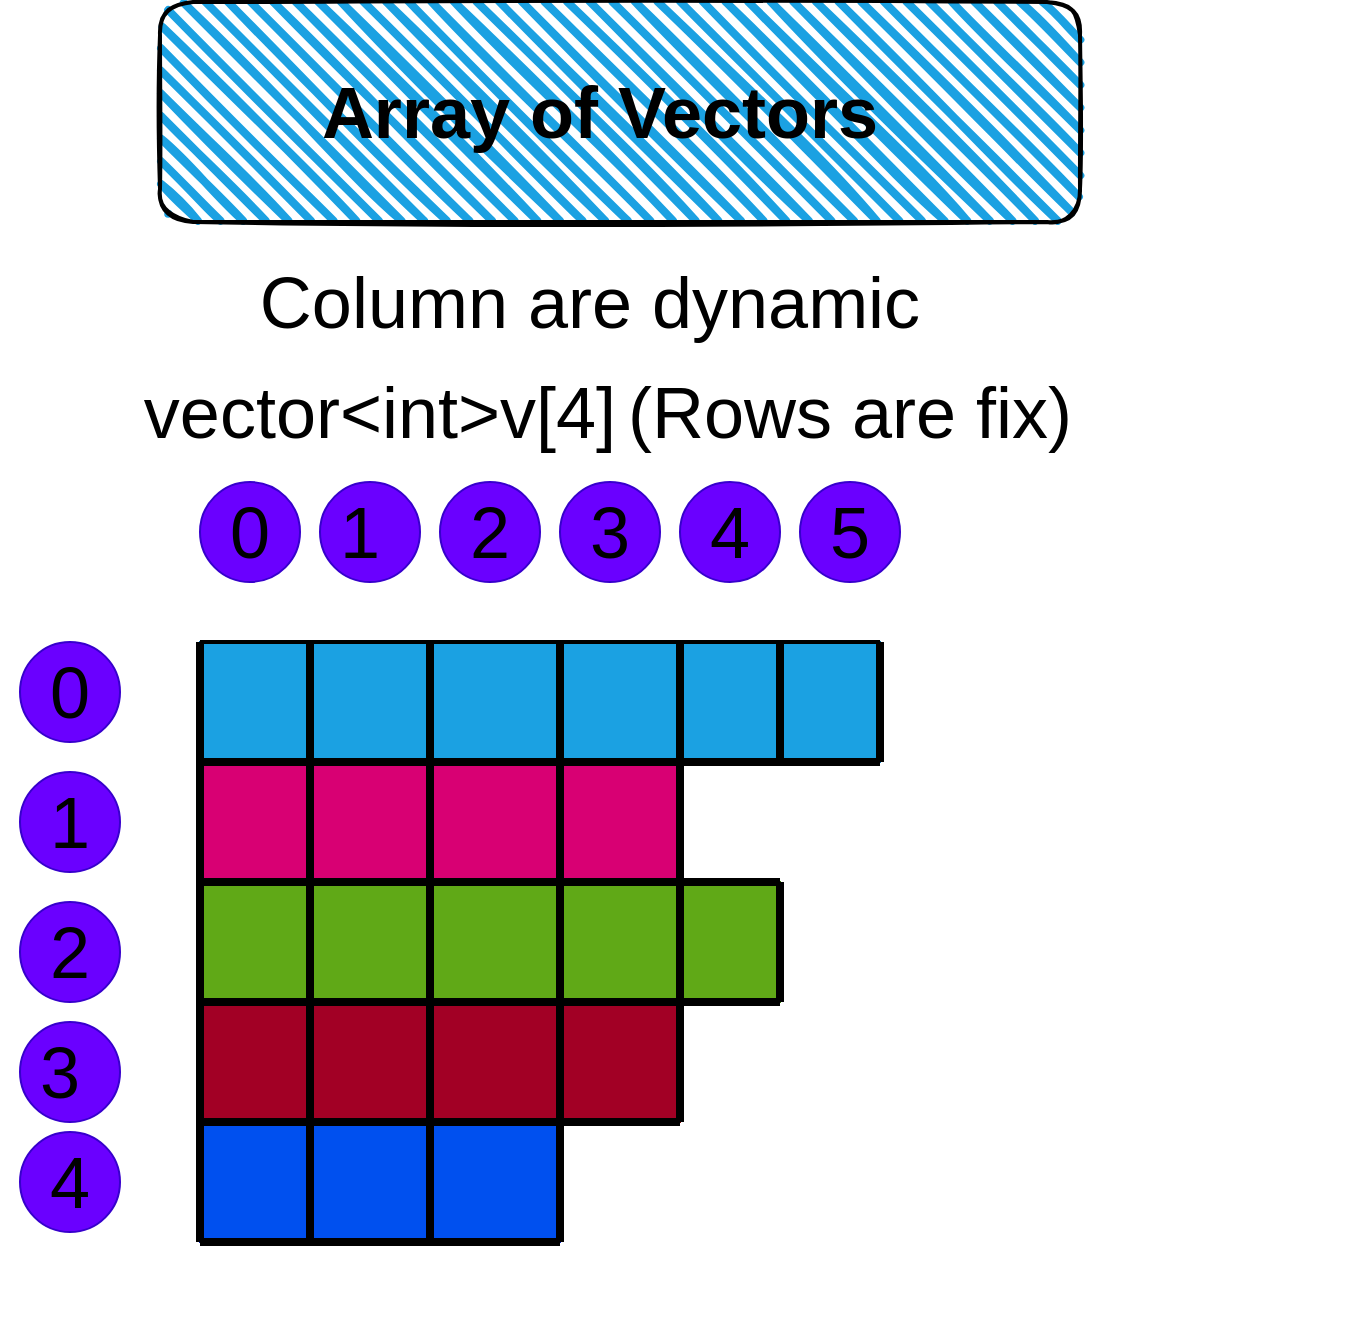 <mxfile>
    <diagram id="gx7oyg7Q-B_4NiucgGsZ" name="Page-1">
        <mxGraphModel dx="709" dy="1513" grid="1" gridSize="10" guides="1" tooltips="1" connect="1" arrows="1" fold="1" page="1" pageScale="1" pageWidth="850" pageHeight="1100" math="0" shadow="0">
            <root>
                <mxCell id="0"/>
                <mxCell id="1" parent="0"/>
                <mxCell id="2" value="" style="rounded=0;whiteSpace=wrap;html=1;fillColor=#1ba1e2;fontColor=#ffffff;strokeColor=#006EAF;" vertex="1" parent="1">
                    <mxGeometry x="120" y="80" width="340" height="60" as="geometry"/>
                </mxCell>
                <mxCell id="3" value="" style="rounded=0;whiteSpace=wrap;html=1;fillColor=#d80073;fontColor=#ffffff;strokeColor=#A50040;" vertex="1" parent="1">
                    <mxGeometry x="120" y="140" width="240" height="60" as="geometry"/>
                </mxCell>
                <mxCell id="4" value="" style="rounded=0;whiteSpace=wrap;html=1;fillColor=#60a917;fontColor=#ffffff;strokeColor=#2D7600;" vertex="1" parent="1">
                    <mxGeometry x="120" y="200" width="290" height="60" as="geometry"/>
                </mxCell>
                <mxCell id="5" value="" style="rounded=0;whiteSpace=wrap;html=1;fillColor=#a20025;fontColor=#ffffff;strokeColor=#6F0000;" vertex="1" parent="1">
                    <mxGeometry x="120" y="260" width="240" height="60" as="geometry"/>
                </mxCell>
                <mxCell id="6" value="" style="rounded=0;whiteSpace=wrap;html=1;fillColor=#0050ef;fontColor=#ffffff;strokeColor=#001DBC;" vertex="1" parent="1">
                    <mxGeometry x="120" y="320" width="180" height="60" as="geometry"/>
                </mxCell>
                <mxCell id="12" value="" style="ellipse;whiteSpace=wrap;html=1;aspect=fixed;fontSize=36;fillColor=#6a00ff;fontColor=#ffffff;strokeColor=#3700CC;" vertex="1" parent="1">
                    <mxGeometry x="30" y="80" width="50" height="50" as="geometry"/>
                </mxCell>
                <mxCell id="14" value="" style="ellipse;whiteSpace=wrap;html=1;aspect=fixed;fontSize=36;fillColor=#6a00ff;fontColor=#ffffff;strokeColor=#3700CC;" vertex="1" parent="1">
                    <mxGeometry x="30" y="145" width="50" height="50" as="geometry"/>
                </mxCell>
                <mxCell id="15" value="" style="ellipse;whiteSpace=wrap;html=1;aspect=fixed;fontSize=36;fillColor=#6a00ff;fontColor=#ffffff;strokeColor=#3700CC;" vertex="1" parent="1">
                    <mxGeometry x="30" y="210" width="50" height="50" as="geometry"/>
                </mxCell>
                <mxCell id="16" value="" style="ellipse;whiteSpace=wrap;html=1;aspect=fixed;fontSize=36;fillColor=#6a00ff;fontColor=#ffffff;strokeColor=#3700CC;" vertex="1" parent="1">
                    <mxGeometry x="30" y="270" width="50" height="50" as="geometry"/>
                </mxCell>
                <mxCell id="17" value="" style="ellipse;whiteSpace=wrap;html=1;aspect=fixed;fontSize=36;fillColor=#6a00ff;fontColor=#ffffff;strokeColor=#3700CC;" vertex="1" parent="1">
                    <mxGeometry x="30" y="325" width="50" height="50" as="geometry"/>
                </mxCell>
                <mxCell id="20" value="0" style="text;html=1;strokeColor=none;fillColor=none;align=center;verticalAlign=middle;whiteSpace=wrap;rounded=0;fontSize=36;" vertex="1" parent="1">
                    <mxGeometry x="35" y="90" width="40" height="30" as="geometry"/>
                </mxCell>
                <mxCell id="21" value="2" style="text;html=1;strokeColor=none;fillColor=none;align=center;verticalAlign=middle;whiteSpace=wrap;rounded=0;fontSize=36;" vertex="1" parent="1">
                    <mxGeometry x="25" y="220" width="60" height="30" as="geometry"/>
                </mxCell>
                <mxCell id="23" value="1" style="text;html=1;strokeColor=none;fillColor=none;align=center;verticalAlign=middle;whiteSpace=wrap;rounded=0;fontSize=36;" vertex="1" parent="1">
                    <mxGeometry x="25" y="155" width="60" height="30" as="geometry"/>
                </mxCell>
                <mxCell id="24" value="3" style="text;html=1;strokeColor=none;fillColor=none;align=center;verticalAlign=middle;whiteSpace=wrap;rounded=0;fontSize=36;" vertex="1" parent="1">
                    <mxGeometry x="20" y="280" width="60" height="30" as="geometry"/>
                </mxCell>
                <mxCell id="27" value="4" style="text;html=1;strokeColor=none;fillColor=none;align=center;verticalAlign=middle;whiteSpace=wrap;rounded=0;fontSize=36;" vertex="1" parent="1">
                    <mxGeometry x="25" y="335" width="60" height="30" as="geometry"/>
                </mxCell>
                <mxCell id="29" value="" style="line;strokeWidth=4;direction=south;html=1;perimeter=backbonePerimeter;points=[];outlineConnect=0;fontSize=36;" vertex="1" parent="1">
                    <mxGeometry x="170" y="80" width="10" height="300" as="geometry"/>
                </mxCell>
                <mxCell id="30" value="" style="line;strokeWidth=4;direction=south;html=1;perimeter=backbonePerimeter;points=[];outlineConnect=0;fontSize=36;" vertex="1" parent="1">
                    <mxGeometry x="230" y="80" width="10" height="300" as="geometry"/>
                </mxCell>
                <mxCell id="31" value="" style="line;strokeWidth=4;direction=south;html=1;perimeter=backbonePerimeter;points=[];outlineConnect=0;fontSize=36;" vertex="1" parent="1">
                    <mxGeometry x="290" y="80" width="20" height="300" as="geometry"/>
                </mxCell>
                <mxCell id="32" value="" style="line;strokeWidth=4;direction=south;html=1;perimeter=backbonePerimeter;points=[];outlineConnect=0;fontSize=36;" vertex="1" parent="1">
                    <mxGeometry x="350" y="80" width="20" height="240" as="geometry"/>
                </mxCell>
                <mxCell id="35" value="" style="line;strokeWidth=4;direction=south;html=1;perimeter=backbonePerimeter;points=[];outlineConnect=0;fontSize=36;" vertex="1" parent="1">
                    <mxGeometry x="400" y="80" width="20" height="60" as="geometry"/>
                </mxCell>
                <mxCell id="36" value="" style="line;strokeWidth=4;direction=south;html=1;perimeter=backbonePerimeter;points=[];outlineConnect=0;fontSize=36;" vertex="1" parent="1">
                    <mxGeometry x="400" y="200" width="20" height="60" as="geometry"/>
                </mxCell>
                <mxCell id="37" value="" style="line;strokeWidth=4;direction=south;html=1;perimeter=backbonePerimeter;points=[];outlineConnect=0;fontSize=36;" vertex="1" parent="1">
                    <mxGeometry x="110" y="80" width="20" height="300" as="geometry"/>
                </mxCell>
                <mxCell id="38" value="" style="line;strokeWidth=4;direction=south;html=1;perimeter=backbonePerimeter;points=[];outlineConnect=0;fontSize=36;" vertex="1" parent="1">
                    <mxGeometry x="450" y="80" width="20" height="60" as="geometry"/>
                </mxCell>
                <mxCell id="39" value="" style="line;strokeWidth=2;html=1;fontSize=36;" vertex="1" parent="1">
                    <mxGeometry x="120" y="30" width="340" height="100" as="geometry"/>
                </mxCell>
                <mxCell id="41" value="" style="line;strokeWidth=4;html=1;perimeter=backbonePerimeter;points=[];outlineConnect=0;fontSize=36;" vertex="1" parent="1">
                    <mxGeometry x="120" y="135" width="340" height="10" as="geometry"/>
                </mxCell>
                <mxCell id="43" value="" style="line;strokeWidth=4;html=1;perimeter=backbonePerimeter;points=[];outlineConnect=0;fontSize=36;" vertex="1" parent="1">
                    <mxGeometry x="120" y="190" width="290" height="20" as="geometry"/>
                </mxCell>
                <mxCell id="44" value="" style="line;strokeWidth=4;html=1;perimeter=backbonePerimeter;points=[];outlineConnect=0;fontSize=36;" vertex="1" parent="1">
                    <mxGeometry x="120" y="190" width="290" height="140" as="geometry"/>
                </mxCell>
                <mxCell id="45" value="" style="line;strokeWidth=4;html=1;perimeter=backbonePerimeter;points=[];outlineConnect=0;fontSize=36;" vertex="1" parent="1">
                    <mxGeometry x="120" y="315" width="240" height="10" as="geometry"/>
                </mxCell>
                <mxCell id="47" value="" style="line;strokeWidth=4;html=1;perimeter=backbonePerimeter;points=[];outlineConnect=0;fontSize=36;" vertex="1" parent="1">
                    <mxGeometry x="120" y="340" width="180" height="80" as="geometry"/>
                </mxCell>
                <mxCell id="54" value="" style="ellipse;whiteSpace=wrap;html=1;aspect=fixed;fontSize=36;fillColor=#6a00ff;fontColor=#ffffff;strokeColor=#3700CC;" vertex="1" parent="1">
                    <mxGeometry x="120" width="50" height="50" as="geometry"/>
                </mxCell>
                <mxCell id="55" value="" style="ellipse;whiteSpace=wrap;html=1;aspect=fixed;fontSize=36;fillColor=#6a00ff;fontColor=#ffffff;strokeColor=#3700CC;" vertex="1" parent="1">
                    <mxGeometry x="180" width="50" height="50" as="geometry"/>
                </mxCell>
                <mxCell id="56" value="" style="ellipse;whiteSpace=wrap;html=1;aspect=fixed;fontSize=36;fillColor=#6a00ff;fontColor=#ffffff;strokeColor=#3700CC;" vertex="1" parent="1">
                    <mxGeometry x="240" width="50" height="50" as="geometry"/>
                </mxCell>
                <mxCell id="57" value="" style="ellipse;whiteSpace=wrap;html=1;aspect=fixed;fontSize=36;fillColor=#6a00ff;fontColor=#ffffff;strokeColor=#3700CC;" vertex="1" parent="1">
                    <mxGeometry x="300" width="50" height="50" as="geometry"/>
                </mxCell>
                <mxCell id="58" value="" style="ellipse;whiteSpace=wrap;html=1;aspect=fixed;fontSize=36;fillColor=#6a00ff;fontColor=#ffffff;strokeColor=#3700CC;" vertex="1" parent="1">
                    <mxGeometry x="360" width="50" height="50" as="geometry"/>
                </mxCell>
                <mxCell id="59" value="" style="ellipse;whiteSpace=wrap;html=1;aspect=fixed;fontSize=36;fillColor=#6a00ff;fontColor=#ffffff;strokeColor=#3700CC;" vertex="1" parent="1">
                    <mxGeometry x="420" width="50" height="50" as="geometry"/>
                </mxCell>
                <mxCell id="60" value="0" style="text;html=1;strokeColor=none;fillColor=none;align=center;verticalAlign=middle;whiteSpace=wrap;rounded=0;fontSize=36;" vertex="1" parent="1">
                    <mxGeometry x="125" y="10" width="40" height="30" as="geometry"/>
                </mxCell>
                <mxCell id="61" value="1" style="text;html=1;strokeColor=none;fillColor=none;align=center;verticalAlign=middle;whiteSpace=wrap;rounded=0;fontSize=36;" vertex="1" parent="1">
                    <mxGeometry x="170" y="10" width="60" height="30" as="geometry"/>
                </mxCell>
                <mxCell id="62" value="2" style="text;html=1;strokeColor=none;fillColor=none;align=center;verticalAlign=middle;whiteSpace=wrap;rounded=0;fontSize=36;" vertex="1" parent="1">
                    <mxGeometry x="235" y="10" width="60" height="30" as="geometry"/>
                </mxCell>
                <mxCell id="63" value="3" style="text;html=1;strokeColor=none;fillColor=none;align=center;verticalAlign=middle;whiteSpace=wrap;rounded=0;fontSize=36;" vertex="1" parent="1">
                    <mxGeometry x="295" y="10" width="60" height="30" as="geometry"/>
                </mxCell>
                <mxCell id="64" value="4" style="text;html=1;strokeColor=none;fillColor=none;align=center;verticalAlign=middle;whiteSpace=wrap;rounded=0;fontSize=36;" vertex="1" parent="1">
                    <mxGeometry x="355" y="10" width="60" height="30" as="geometry"/>
                </mxCell>
                <mxCell id="65" value="5" style="text;html=1;strokeColor=none;fillColor=none;align=center;verticalAlign=middle;whiteSpace=wrap;rounded=0;fontSize=36;" vertex="1" parent="1">
                    <mxGeometry x="415" y="10" width="60" height="30" as="geometry"/>
                </mxCell>
                <mxCell id="66" value="vector&amp;lt;int&amp;gt;v[4]" style="text;html=1;strokeColor=none;fillColor=none;align=center;verticalAlign=middle;whiteSpace=wrap;rounded=0;fontSize=36;" vertex="1" parent="1">
                    <mxGeometry x="30" y="-40" width="360" height="10" as="geometry"/>
                </mxCell>
                <mxCell id="70" value="(Rows are fix)" style="text;html=1;strokeColor=none;fillColor=none;align=center;verticalAlign=middle;whiteSpace=wrap;rounded=0;fontSize=36;" vertex="1" parent="1">
                    <mxGeometry x="190" y="-80" width="510" height="90" as="geometry"/>
                </mxCell>
                <mxCell id="71" value="" style="rounded=1;whiteSpace=wrap;html=1;strokeWidth=2;fillWeight=4;hachureGap=8;hachureAngle=45;fillColor=#1ba1e2;sketch=1;fontSize=36;" vertex="1" parent="1">
                    <mxGeometry x="100" y="-240" width="460" height="110" as="geometry"/>
                </mxCell>
                <mxCell id="72" value="&lt;b&gt;&lt;font style=&quot;font-size: 36px;&quot;&gt;Array of Vectors&lt;/font&gt;&lt;/b&gt;" style="text;html=1;strokeColor=none;fillColor=none;align=center;verticalAlign=middle;whiteSpace=wrap;rounded=0;" vertex="1" parent="1">
                    <mxGeometry x="165" y="-220" width="310" height="70" as="geometry"/>
                </mxCell>
                <mxCell id="75" value="Column are dynamic" style="text;html=1;strokeColor=none;fillColor=none;align=center;verticalAlign=middle;whiteSpace=wrap;rounded=0;fontSize=36;" vertex="1" parent="1">
                    <mxGeometry x="40" y="-210" width="550" height="240" as="geometry"/>
                </mxCell>
            </root>
        </mxGraphModel>
    </diagram>
</mxfile>